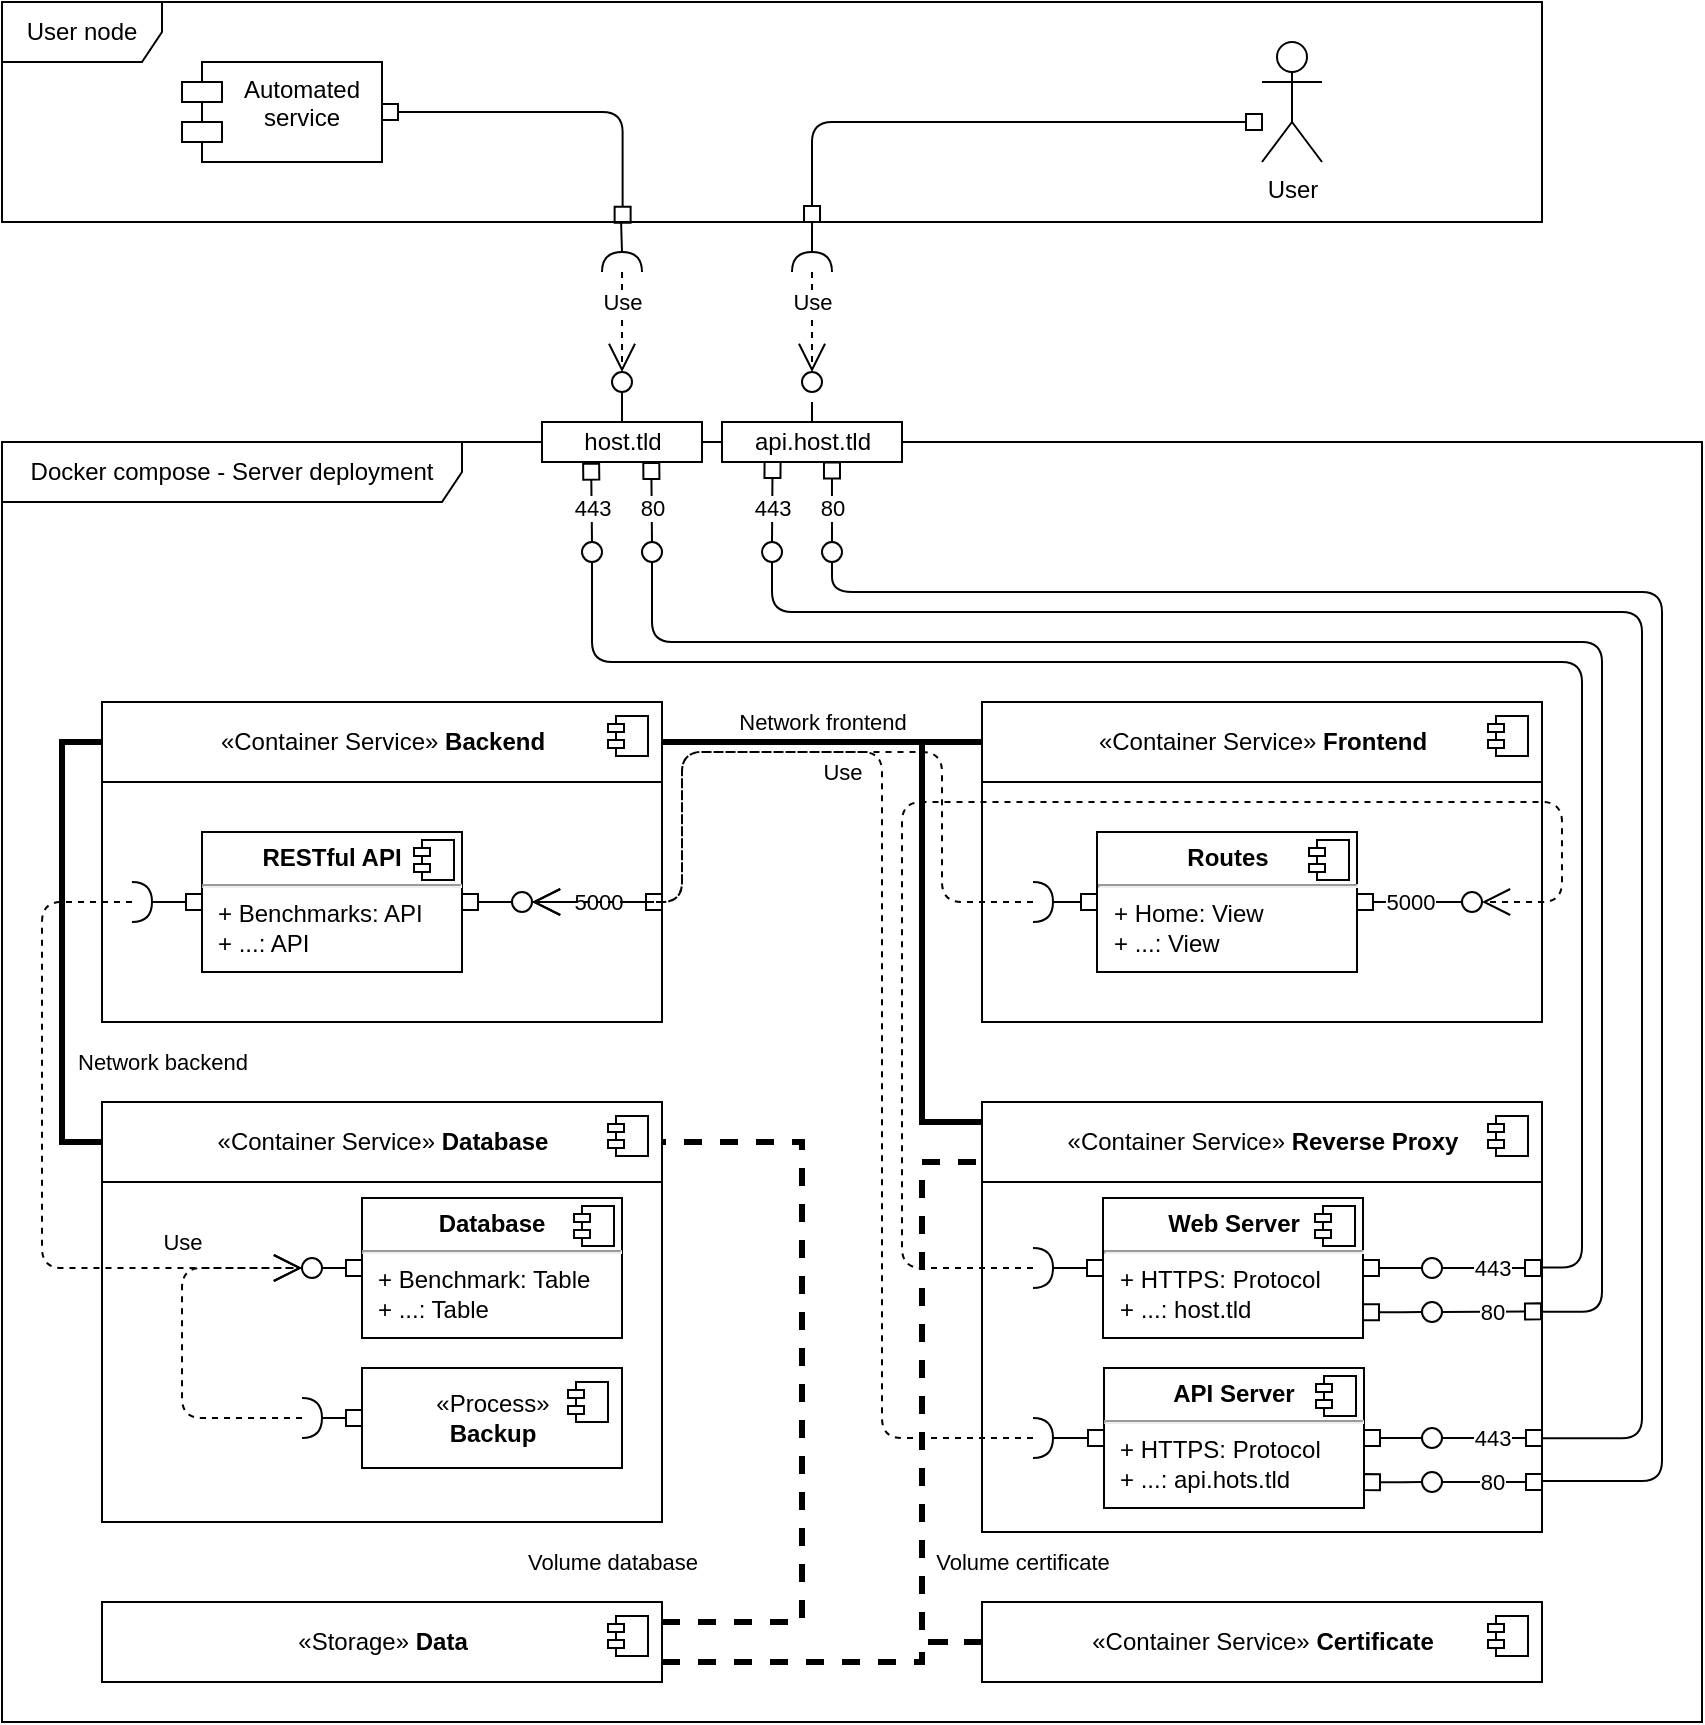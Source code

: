 <mxfile>
    <diagram id="h3xLkAqzNFig_keMwtpp" name="Page-1">
        <mxGraphModel dx="1420" dy="1293" grid="1" gridSize="10" guides="1" tooltips="1" connect="1" arrows="1" fold="1" page="1" pageScale="1" pageWidth="850" pageHeight="1100" math="0" shadow="0">
            <root>
                <mxCell id="Uhjl_tTcvrPX5doU-7aw-0"/>
                <mxCell id="Uhjl_tTcvrPX5doU-7aw-1" parent="Uhjl_tTcvrPX5doU-7aw-0"/>
                <mxCell id="cgHieyDRWAgkGrHZ09FN-108" value="Docker compose - Server deployment" style="shape=umlFrame;whiteSpace=wrap;html=1;pointerEvents=0;fillColor=none;gradientColor=none;width=230;height=30;" parent="Uhjl_tTcvrPX5doU-7aw-1" vertex="1">
                    <mxGeometry y="220" width="850" height="640" as="geometry"/>
                </mxCell>
                <mxCell id="Sxah1bu2ukm-b7G7eMJ2-1" value="User node" style="shape=umlFrame;whiteSpace=wrap;html=1;pointerEvents=0;fillColor=none;gradientColor=none;width=80;height=30;" parent="Uhjl_tTcvrPX5doU-7aw-1" vertex="1">
                    <mxGeometry width="770" height="110" as="geometry"/>
                </mxCell>
                <mxCell id="cgHieyDRWAgkGrHZ09FN-1" value="«Container Service»&lt;b&gt; Backend&lt;/b&gt;" style="html=1;dropTarget=0;" parent="Uhjl_tTcvrPX5doU-7aw-1" vertex="1">
                    <mxGeometry x="50" y="350" width="280" height="40" as="geometry"/>
                </mxCell>
                <mxCell id="cgHieyDRWAgkGrHZ09FN-2" value="" style="shape=module;jettyWidth=8;jettyHeight=4;" parent="cgHieyDRWAgkGrHZ09FN-1" vertex="1">
                    <mxGeometry x="1" width="20" height="20" relative="1" as="geometry">
                        <mxPoint x="-27" y="7" as="offset"/>
                    </mxGeometry>
                </mxCell>
                <mxCell id="cgHieyDRWAgkGrHZ09FN-3" value="" style="rounded=0;whiteSpace=wrap;html=1;" parent="Uhjl_tTcvrPX5doU-7aw-1" vertex="1">
                    <mxGeometry x="50" y="390" width="280" height="120" as="geometry"/>
                </mxCell>
                <mxCell id="cgHieyDRWAgkGrHZ09FN-4" value="«Container Service» &lt;b&gt;Frontend&lt;/b&gt;" style="html=1;dropTarget=0;" parent="Uhjl_tTcvrPX5doU-7aw-1" vertex="1">
                    <mxGeometry x="490" y="350" width="280" height="40" as="geometry"/>
                </mxCell>
                <mxCell id="cgHieyDRWAgkGrHZ09FN-5" value="" style="shape=module;jettyWidth=8;jettyHeight=4;" parent="cgHieyDRWAgkGrHZ09FN-4" vertex="1">
                    <mxGeometry x="1" width="20" height="20" relative="1" as="geometry">
                        <mxPoint x="-27" y="7" as="offset"/>
                    </mxGeometry>
                </mxCell>
                <mxCell id="cgHieyDRWAgkGrHZ09FN-6" value="«Container Service»&lt;b&gt; Reverse Proxy&lt;/b&gt;" style="html=1;dropTarget=0;" parent="Uhjl_tTcvrPX5doU-7aw-1" vertex="1">
                    <mxGeometry x="490" y="550" width="280" height="40" as="geometry"/>
                </mxCell>
                <mxCell id="cgHieyDRWAgkGrHZ09FN-7" value="" style="shape=module;jettyWidth=8;jettyHeight=4;" parent="cgHieyDRWAgkGrHZ09FN-6" vertex="1">
                    <mxGeometry x="1" width="20" height="20" relative="1" as="geometry">
                        <mxPoint x="-27" y="7" as="offset"/>
                    </mxGeometry>
                </mxCell>
                <mxCell id="cgHieyDRWAgkGrHZ09FN-10" value="«Container Service»&lt;b&gt; Database&lt;/b&gt;" style="html=1;dropTarget=0;" parent="Uhjl_tTcvrPX5doU-7aw-1" vertex="1">
                    <mxGeometry x="50" y="550" width="280" height="40" as="geometry"/>
                </mxCell>
                <mxCell id="cgHieyDRWAgkGrHZ09FN-11" value="" style="shape=module;jettyWidth=8;jettyHeight=4;" parent="cgHieyDRWAgkGrHZ09FN-10" vertex="1">
                    <mxGeometry x="1" width="20" height="20" relative="1" as="geometry">
                        <mxPoint x="-27" y="7" as="offset"/>
                    </mxGeometry>
                </mxCell>
                <mxCell id="cgHieyDRWAgkGrHZ09FN-12" value="«Container Service»&lt;b&gt; Certificate&lt;/b&gt;" style="html=1;dropTarget=0;" parent="Uhjl_tTcvrPX5doU-7aw-1" vertex="1">
                    <mxGeometry x="490" y="800" width="280" height="40" as="geometry"/>
                </mxCell>
                <mxCell id="cgHieyDRWAgkGrHZ09FN-13" value="" style="shape=module;jettyWidth=8;jettyHeight=4;" parent="cgHieyDRWAgkGrHZ09FN-12" vertex="1">
                    <mxGeometry x="1" width="20" height="20" relative="1" as="geometry">
                        <mxPoint x="-27" y="7" as="offset"/>
                    </mxGeometry>
                </mxCell>
                <mxCell id="cgHieyDRWAgkGrHZ09FN-18" value="&lt;p style=&quot;margin: 0px ; margin-top: 6px ; text-align: center&quot;&gt;&lt;b&gt;RESTful API&lt;br&gt;&lt;/b&gt;&lt;/p&gt;&lt;hr&gt;&lt;p style=&quot;margin: 0px ; margin-left: 8px&quot;&gt;+ Benchmarks: API&lt;br&gt;+ ...: API&lt;br&gt;&lt;/p&gt;" style="align=left;overflow=fill;html=1;dropTarget=0;" parent="Uhjl_tTcvrPX5doU-7aw-1" vertex="1">
                    <mxGeometry x="100" y="415" width="130" height="70" as="geometry"/>
                </mxCell>
                <mxCell id="cgHieyDRWAgkGrHZ09FN-19" value="" style="shape=component;jettyWidth=8;jettyHeight=4;" parent="cgHieyDRWAgkGrHZ09FN-18" vertex="1">
                    <mxGeometry x="1" width="20" height="20" relative="1" as="geometry">
                        <mxPoint x="-24" y="4" as="offset"/>
                    </mxGeometry>
                </mxCell>
                <mxCell id="cgHieyDRWAgkGrHZ09FN-20" value="" style="endArrow=none;html=1;exitX=1;exitY=0.5;exitDx=0;exitDy=0;startArrow=box;startFill=0;entryX=0;entryY=0.5;entryDx=0;entryDy=0;" parent="Uhjl_tTcvrPX5doU-7aw-1" source="cgHieyDRWAgkGrHZ09FN-18" target="5" edge="1">
                    <mxGeometry width="50" height="50" relative="1" as="geometry">
                        <mxPoint x="15" y="625" as="sourcePoint"/>
                        <mxPoint x="250" y="450" as="targetPoint"/>
                    </mxGeometry>
                </mxCell>
                <mxCell id="cgHieyDRWAgkGrHZ09FN-24" value="" style="rounded=0;whiteSpace=wrap;html=1;" parent="Uhjl_tTcvrPX5doU-7aw-1" vertex="1">
                    <mxGeometry x="50" y="590" width="280" height="170" as="geometry"/>
                </mxCell>
                <mxCell id="cgHieyDRWAgkGrHZ09FN-30" value="«Process»&lt;br&gt;&lt;div&gt;&lt;b&gt;Backup&lt;/b&gt;&lt;/div&gt;" style="html=1;dropTarget=0;" parent="Uhjl_tTcvrPX5doU-7aw-1" vertex="1">
                    <mxGeometry x="180" y="683" width="130" height="50" as="geometry"/>
                </mxCell>
                <mxCell id="cgHieyDRWAgkGrHZ09FN-31" value="" style="shape=module;jettyWidth=8;jettyHeight=4;" parent="cgHieyDRWAgkGrHZ09FN-30" vertex="1">
                    <mxGeometry x="1" width="20" height="20" relative="1" as="geometry">
                        <mxPoint x="-27" y="7" as="offset"/>
                    </mxGeometry>
                </mxCell>
                <mxCell id="cgHieyDRWAgkGrHZ09FN-37" value="&lt;p style=&quot;margin: 0px ; margin-top: 6px ; text-align: center&quot;&gt;&lt;b&gt;Database&lt;br&gt;&lt;/b&gt;&lt;/p&gt;&lt;hr&gt;&lt;p style=&quot;margin: 0px ; margin-left: 8px&quot;&gt;+ Benchmark: Table&lt;br&gt;+ ...: Table&lt;br&gt;&lt;/p&gt;" style="align=left;overflow=fill;html=1;dropTarget=0;" parent="Uhjl_tTcvrPX5doU-7aw-1" vertex="1">
                    <mxGeometry x="180" y="598" width="130" height="70" as="geometry"/>
                </mxCell>
                <mxCell id="cgHieyDRWAgkGrHZ09FN-38" value="" style="shape=component;jettyWidth=8;jettyHeight=4;" parent="cgHieyDRWAgkGrHZ09FN-37" vertex="1">
                    <mxGeometry x="1" width="20" height="20" relative="1" as="geometry">
                        <mxPoint x="-24" y="4" as="offset"/>
                    </mxGeometry>
                </mxCell>
                <mxCell id="cgHieyDRWAgkGrHZ09FN-49" style="edgeStyle=elbowEdgeStyle;rounded=0;orthogonalLoop=1;jettySize=auto;elbow=vertical;html=1;entryX=0;entryY=0.5;entryDx=0;entryDy=0;startArrow=none;startFill=0;endArrow=box;endFill=0;exitX=1;exitY=0.5;exitDx=0;exitDy=0;" parent="Uhjl_tTcvrPX5doU-7aw-1" source="8" target="cgHieyDRWAgkGrHZ09FN-37" edge="1">
                    <mxGeometry relative="1" as="geometry">
                        <mxPoint x="170" y="633" as="sourcePoint"/>
                    </mxGeometry>
                </mxCell>
                <mxCell id="cgHieyDRWAgkGrHZ09FN-46" value="Use" style="endArrow=open;endSize=12;dashed=1;html=1;rounded=1;edgeStyle=orthogonalEdgeStyle;exitX=0;exitY=0.5;exitDx=0;exitDy=0;exitPerimeter=0;entryX=0;entryY=0.5;entryDx=0;entryDy=0;" parent="Uhjl_tTcvrPX5doU-7aw-1" source="9" target="8" edge="1">
                    <mxGeometry x="0.385" y="13" width="160" relative="1" as="geometry">
                        <mxPoint x="150" y="708" as="sourcePoint"/>
                        <mxPoint x="140" y="633" as="targetPoint"/>
                        <Array as="points">
                            <mxPoint x="90" y="708"/>
                            <mxPoint x="90" y="633"/>
                        </Array>
                        <mxPoint as="offset"/>
                    </mxGeometry>
                </mxCell>
                <mxCell id="cgHieyDRWAgkGrHZ09FN-59" value="" style="rounded=0;whiteSpace=wrap;html=1;" parent="Uhjl_tTcvrPX5doU-7aw-1" vertex="1">
                    <mxGeometry x="490" y="390" width="280" height="120" as="geometry"/>
                </mxCell>
                <mxCell id="cgHieyDRWAgkGrHZ09FN-61" value="Network backend" style="endArrow=none;html=1;entryX=0;entryY=0.5;entryDx=0;entryDy=0;exitX=0;exitY=0.5;exitDx=0;exitDy=0;edgeStyle=orthogonalEdgeStyle;rounded=0;strokeWidth=3;" parent="Uhjl_tTcvrPX5doU-7aw-1" source="cgHieyDRWAgkGrHZ09FN-10" target="cgHieyDRWAgkGrHZ09FN-1" edge="1">
                    <mxGeometry x="-0.5" y="-50" width="50" height="50" relative="1" as="geometry">
                        <mxPoint x="430" y="670" as="sourcePoint"/>
                        <mxPoint x="480" y="620" as="targetPoint"/>
                        <Array as="points">
                            <mxPoint x="30" y="570"/>
                            <mxPoint x="30" y="370"/>
                        </Array>
                        <mxPoint as="offset"/>
                    </mxGeometry>
                </mxCell>
                <mxCell id="cgHieyDRWAgkGrHZ09FN-62" value="Use" style="endArrow=open;endSize=12;dashed=1;html=1;rounded=1;edgeStyle=orthogonalEdgeStyle;exitX=0;exitY=0.5;exitDx=0;exitDy=0;exitPerimeter=0;entryX=0;entryY=0.5;entryDx=0;entryDy=0;" parent="Uhjl_tTcvrPX5doU-7aw-1" source="6" target="8" edge="1">
                    <mxGeometry x="0.665" y="13" width="160" relative="1" as="geometry">
                        <mxPoint x="65" y="450" as="sourcePoint"/>
                        <mxPoint x="130" y="633" as="targetPoint"/>
                        <Array as="points">
                            <mxPoint x="20" y="450"/>
                            <mxPoint x="20" y="633"/>
                        </Array>
                        <mxPoint as="offset"/>
                    </mxGeometry>
                </mxCell>
                <mxCell id="cgHieyDRWAgkGrHZ09FN-63" value="&lt;p style=&quot;margin: 0px ; margin-top: 6px ; text-align: center&quot;&gt;&lt;b&gt;Routes&lt;br&gt;&lt;/b&gt;&lt;/p&gt;&lt;hr&gt;&lt;p style=&quot;margin: 0px ; margin-left: 8px&quot;&gt;+ Home: View&lt;br&gt;+ ...: View&lt;br&gt;&lt;/p&gt;" style="align=left;overflow=fill;html=1;dropTarget=0;" parent="Uhjl_tTcvrPX5doU-7aw-1" vertex="1">
                    <mxGeometry x="547.5" y="415" width="130" height="70" as="geometry"/>
                </mxCell>
                <mxCell id="cgHieyDRWAgkGrHZ09FN-64" value="" style="shape=component;jettyWidth=8;jettyHeight=4;" parent="cgHieyDRWAgkGrHZ09FN-63" vertex="1">
                    <mxGeometry x="1" width="20" height="20" relative="1" as="geometry">
                        <mxPoint x="-24" y="4" as="offset"/>
                    </mxGeometry>
                </mxCell>
                <mxCell id="cgHieyDRWAgkGrHZ09FN-65" value="" style="rounded=0;whiteSpace=wrap;html=1;" parent="Uhjl_tTcvrPX5doU-7aw-1" vertex="1">
                    <mxGeometry x="490" y="590" width="280" height="175" as="geometry"/>
                </mxCell>
                <mxCell id="cgHieyDRWAgkGrHZ09FN-66" value="&lt;p style=&quot;margin: 0px ; margin-top: 6px ; text-align: center&quot;&gt;&lt;b&gt;Web Server&lt;br&gt;&lt;/b&gt;&lt;/p&gt;&lt;hr&gt;&lt;p style=&quot;margin: 0px ; margin-left: 8px&quot;&gt;+ HTTPS: Protocol&lt;br&gt;+ ...:&lt;span&gt;&amp;nbsp;host.tld&lt;/span&gt;&lt;/p&gt;" style="align=left;overflow=fill;html=1;dropTarget=0;" parent="Uhjl_tTcvrPX5doU-7aw-1" vertex="1">
                    <mxGeometry x="550.5" y="598" width="130" height="70" as="geometry"/>
                </mxCell>
                <mxCell id="cgHieyDRWAgkGrHZ09FN-67" value="" style="shape=component;jettyWidth=8;jettyHeight=4;" parent="cgHieyDRWAgkGrHZ09FN-66" vertex="1">
                    <mxGeometry x="1" width="20" height="20" relative="1" as="geometry">
                        <mxPoint x="-24" y="4" as="offset"/>
                    </mxGeometry>
                </mxCell>
                <mxCell id="cgHieyDRWAgkGrHZ09FN-68" value="" style="endArrow=none;html=1;exitX=1;exitY=0.5;exitDx=0;exitDy=0;entryX=0;entryY=0.5;entryDx=0;entryDy=0;startArrow=box;startFill=0;edgeStyle=orthogonalEdgeStyle;rounded=0;" parent="Uhjl_tTcvrPX5doU-7aw-1" source="cgHieyDRWAgkGrHZ09FN-66" target="52" edge="1">
                    <mxGeometry width="50" height="50" relative="1" as="geometry">
                        <mxPoint x="659.5" y="639" as="sourcePoint"/>
                        <mxPoint x="709.5" y="633" as="targetPoint"/>
                    </mxGeometry>
                </mxCell>
                <mxCell id="cgHieyDRWAgkGrHZ09FN-70" value="443" style="endArrow=box;html=1;exitX=1;exitY=0.5;exitDx=0;exitDy=0;endFill=0;" parent="Uhjl_tTcvrPX5doU-7aw-1" source="52" edge="1">
                    <mxGeometry width="50" height="50" relative="1" as="geometry">
                        <mxPoint x="719.5" y="633" as="sourcePoint"/>
                        <mxPoint x="769.5" y="633" as="targetPoint"/>
                    </mxGeometry>
                </mxCell>
                <mxCell id="cgHieyDRWAgkGrHZ09FN-81" value="" style="endArrow=none;html=1;entryX=0;entryY=0.5;entryDx=0;entryDy=0;startArrow=box;startFill=0;edgeStyle=orthogonalEdgeStyle;rounded=0;exitX=1;exitY=0.816;exitDx=0;exitDy=0;exitPerimeter=0;" parent="Uhjl_tTcvrPX5doU-7aw-1" edge="1" target="53" source="cgHieyDRWAgkGrHZ09FN-66">
                    <mxGeometry width="50" height="50" relative="1" as="geometry">
                        <mxPoint x="679.5" y="655.12" as="sourcePoint"/>
                        <mxPoint x="709.5" y="655" as="targetPoint"/>
                        <Array as="points">
                            <mxPoint x="700" y="655"/>
                        </Array>
                    </mxGeometry>
                </mxCell>
                <mxCell id="cgHieyDRWAgkGrHZ09FN-83" value="80" style="endArrow=box;html=1;exitX=1;exitY=0.5;exitDx=0;exitDy=0;endFill=0;entryX=1;entryY=0.539;entryDx=0;entryDy=0;entryPerimeter=0;" parent="Uhjl_tTcvrPX5doU-7aw-1" source="53" edge="1">
                    <mxGeometry width="50" height="50" relative="1" as="geometry">
                        <mxPoint x="719.5" y="655" as="sourcePoint"/>
                        <mxPoint x="769.5" y="654.68" as="targetPoint"/>
                    </mxGeometry>
                </mxCell>
                <mxCell id="cgHieyDRWAgkGrHZ09FN-86" value="Network frontend" style="endArrow=none;html=1;entryX=0;entryY=0.5;entryDx=0;entryDy=0;exitX=0;exitY=0.25;exitDx=0;exitDy=0;edgeStyle=orthogonalEdgeStyle;rounded=0;strokeWidth=3;" parent="Uhjl_tTcvrPX5doU-7aw-1" source="cgHieyDRWAgkGrHZ09FN-6" target="cgHieyDRWAgkGrHZ09FN-4" edge="1">
                    <mxGeometry x="0.76" y="51" width="50" height="50" relative="1" as="geometry">
                        <mxPoint x="480" y="580" as="sourcePoint"/>
                        <mxPoint x="480" y="380" as="targetPoint"/>
                        <Array as="points">
                            <mxPoint x="460" y="560"/>
                            <mxPoint x="460" y="370"/>
                        </Array>
                        <mxPoint x="-50" y="41" as="offset"/>
                    </mxGeometry>
                </mxCell>
                <mxCell id="cgHieyDRWAgkGrHZ09FN-87" value="Network frontend" style="endArrow=none;html=1;exitX=1;exitY=0.5;exitDx=0;exitDy=0;edgeStyle=orthogonalEdgeStyle;rounded=0;strokeWidth=3;" parent="Uhjl_tTcvrPX5doU-7aw-1" source="cgHieyDRWAgkGrHZ09FN-1" edge="1">
                    <mxGeometry y="10" width="50" height="50" relative="1" as="geometry">
                        <mxPoint x="500" y="570" as="sourcePoint"/>
                        <mxPoint x="490" y="370" as="targetPoint"/>
                        <Array as="points">
                            <mxPoint x="480" y="370"/>
                            <mxPoint x="480" y="370"/>
                        </Array>
                        <mxPoint as="offset"/>
                    </mxGeometry>
                </mxCell>
                <mxCell id="cgHieyDRWAgkGrHZ09FN-88" value="Volume certificate" style="endArrow=none;html=1;entryX=0;entryY=0.75;entryDx=0;entryDy=0;exitX=0;exitY=0.5;exitDx=0;exitDy=0;edgeStyle=orthogonalEdgeStyle;rounded=0;strokeWidth=3;dashed=1;" parent="Uhjl_tTcvrPX5doU-7aw-1" source="cgHieyDRWAgkGrHZ09FN-12" target="cgHieyDRWAgkGrHZ09FN-6" edge="1">
                    <mxGeometry x="-1" y="-45" width="50" height="50" relative="1" as="geometry">
                        <mxPoint x="480" y="774.98" as="sourcePoint"/>
                        <mxPoint x="480" y="574.98" as="targetPoint"/>
                        <Array as="points">
                            <mxPoint x="460" y="820"/>
                            <mxPoint x="460" y="580"/>
                        </Array>
                        <mxPoint x="20" y="5" as="offset"/>
                    </mxGeometry>
                </mxCell>
                <mxCell id="cgHieyDRWAgkGrHZ09FN-101" value="" style="endArrow=box;html=1;targetPerimeterSpacing=0;strokeWidth=1;exitX=1;exitY=0.5;exitDx=0;exitDy=0;entryX=0;entryY=0.5;entryDx=0;entryDy=0;endFill=0;exitPerimeter=0;" parent="Uhjl_tTcvrPX5doU-7aw-1" source="9" target="cgHieyDRWAgkGrHZ09FN-30" edge="1">
                    <mxGeometry width="50" height="50" relative="1" as="geometry">
                        <mxPoint x="160" y="708" as="sourcePoint"/>
                        <mxPoint x="330" y="740" as="targetPoint"/>
                    </mxGeometry>
                </mxCell>
                <mxCell id="cgHieyDRWAgkGrHZ09FN-102" value="" style="endArrow=box;html=1;targetPerimeterSpacing=0;strokeWidth=1;entryX=0;entryY=0.5;entryDx=0;entryDy=0;endFill=0;exitX=1;exitY=0.5;exitDx=0;exitDy=0;exitPerimeter=0;" parent="Uhjl_tTcvrPX5doU-7aw-1" source="6" target="cgHieyDRWAgkGrHZ09FN-18" edge="1">
                    <mxGeometry width="50" height="50" relative="1" as="geometry">
                        <mxPoint x="80" y="450" as="sourcePoint"/>
                        <mxPoint x="190" y="718" as="targetPoint"/>
                    </mxGeometry>
                </mxCell>
                <mxCell id="cgHieyDRWAgkGrHZ09FN-104" value="«Storage»&lt;b&gt; Data&lt;/b&gt;" style="html=1;dropTarget=0;" parent="Uhjl_tTcvrPX5doU-7aw-1" vertex="1">
                    <mxGeometry x="50" y="800" width="280" height="40" as="geometry"/>
                </mxCell>
                <mxCell id="cgHieyDRWAgkGrHZ09FN-105" value="" style="shape=module;jettyWidth=8;jettyHeight=4;" parent="cgHieyDRWAgkGrHZ09FN-104" vertex="1">
                    <mxGeometry x="1" width="20" height="20" relative="1" as="geometry">
                        <mxPoint x="-27" y="7" as="offset"/>
                    </mxGeometry>
                </mxCell>
                <mxCell id="cgHieyDRWAgkGrHZ09FN-106" value="Volume certificate" style="endArrow=none;html=1;edgeStyle=orthogonalEdgeStyle;rounded=0;strokeWidth=3;dashed=1;exitX=1;exitY=0.75;exitDx=0;exitDy=0;entryX=0;entryY=0.5;entryDx=0;entryDy=0;" parent="Uhjl_tTcvrPX5doU-7aw-1" source="cgHieyDRWAgkGrHZ09FN-104" edge="1" target="cgHieyDRWAgkGrHZ09FN-12">
                    <mxGeometry x="1" y="45" width="50" height="50" relative="1" as="geometry">
                        <mxPoint x="460" y="830" as="sourcePoint"/>
                        <mxPoint x="490" y="770" as="targetPoint"/>
                        <Array as="points">
                            <mxPoint x="460" y="830"/>
                            <mxPoint x="460" y="820"/>
                        </Array>
                        <mxPoint x="20" y="5" as="offset"/>
                    </mxGeometry>
                </mxCell>
                <mxCell id="cgHieyDRWAgkGrHZ09FN-107" value="Volume database" style="endArrow=none;html=1;entryX=1;entryY=0.5;entryDx=0;entryDy=0;exitX=1;exitY=0.25;exitDx=0;exitDy=0;edgeStyle=orthogonalEdgeStyle;rounded=0;strokeWidth=3;dashed=1;" parent="Uhjl_tTcvrPX5doU-7aw-1" source="cgHieyDRWAgkGrHZ09FN-104" target="cgHieyDRWAgkGrHZ09FN-10" edge="1">
                    <mxGeometry x="-1" y="39" width="50" height="50" relative="1" as="geometry">
                        <mxPoint x="500" y="780" as="sourcePoint"/>
                        <mxPoint x="500" y="590" as="targetPoint"/>
                        <Array as="points">
                            <mxPoint x="400" y="810"/>
                            <mxPoint x="400" y="570"/>
                        </Array>
                        <mxPoint x="-25" y="9" as="offset"/>
                    </mxGeometry>
                </mxCell>
                <mxCell id="cgHieyDRWAgkGrHZ09FN-109" value="" style="endArrow=box;html=1;targetPerimeterSpacing=0;strokeWidth=1;entryX=0;entryY=0.5;entryDx=0;entryDy=0;endFill=0;exitX=1;exitY=0.5;exitDx=0;exitDy=0;exitPerimeter=0;" parent="Uhjl_tTcvrPX5doU-7aw-1" source="56" target="cgHieyDRWAgkGrHZ09FN-63" edge="1">
                    <mxGeometry width="50" height="50" relative="1" as="geometry">
                        <mxPoint x="525.5" y="450" as="sourcePoint"/>
                        <mxPoint x="547.5" y="455" as="targetPoint"/>
                    </mxGeometry>
                </mxCell>
                <mxCell id="cgHieyDRWAgkGrHZ09FN-111" value="&lt;div&gt;5000&lt;/div&gt;" style="endArrow=none;html=1;exitX=1;exitY=0.5;exitDx=0;exitDy=0;entryX=0;entryY=0.5;entryDx=0;entryDy=0;startArrow=box;startFill=0;" parent="Uhjl_tTcvrPX5doU-7aw-1" source="cgHieyDRWAgkGrHZ09FN-63" target="57" edge="1">
                    <mxGeometry width="50" height="50" relative="1" as="geometry">
                        <mxPoint x="677.5" y="455" as="sourcePoint"/>
                        <mxPoint x="737.5" y="450" as="targetPoint"/>
                    </mxGeometry>
                </mxCell>
                <mxCell id="cgHieyDRWAgkGrHZ09FN-114" value="Use" style="endArrow=open;endSize=12;dashed=1;html=1;rounded=1;edgeStyle=orthogonalEdgeStyle;entryX=0;entryY=0.5;entryDx=0;entryDy=0;entryPerimeter=0;startArrow=none;startFill=0;endFill=0;exitX=0;exitY=0.5;exitDx=0;exitDy=0;exitPerimeter=0;" parent="Uhjl_tTcvrPX5doU-7aw-1" source="56" edge="1">
                    <mxGeometry x="-0.149" y="10" width="160" relative="1" as="geometry">
                        <mxPoint x="515" y="450" as="sourcePoint"/>
                        <mxPoint x="265" y="450" as="targetPoint"/>
                        <Array as="points">
                            <mxPoint x="470" y="450"/>
                            <mxPoint x="470" y="375"/>
                            <mxPoint x="340" y="375"/>
                            <mxPoint x="340" y="450"/>
                        </Array>
                        <mxPoint as="offset"/>
                    </mxGeometry>
                </mxCell>
                <mxCell id="cgHieyDRWAgkGrHZ09FN-115" value="" style="endArrow=box;html=1;targetPerimeterSpacing=0;strokeWidth=1;entryX=0;entryY=0.5;entryDx=0;entryDy=0;endFill=0;exitX=1;exitY=0.5;exitDx=0;exitDy=0;exitPerimeter=0;" parent="Uhjl_tTcvrPX5doU-7aw-1" source="50" target="cgHieyDRWAgkGrHZ09FN-66" edge="1">
                    <mxGeometry width="50" height="50" relative="1" as="geometry">
                        <mxPoint x="525.5" y="633" as="sourcePoint"/>
                        <mxPoint x="544.5" y="631" as="targetPoint"/>
                        <Array as="points">
                            <mxPoint x="531" y="633"/>
                        </Array>
                    </mxGeometry>
                </mxCell>
                <mxCell id="cgHieyDRWAgkGrHZ09FN-119" value="Use" style="endArrow=open;endSize=12;dashed=1;html=1;rounded=1;edgeStyle=orthogonalEdgeStyle;exitX=0;exitY=0.5;exitDx=0;exitDy=0;entryX=1;entryY=0.5;entryDx=0;entryDy=0;exitPerimeter=0;" parent="Uhjl_tTcvrPX5doU-7aw-1" source="50" target="57" edge="1">
                    <mxGeometry x="-0.169" y="34" width="160" relative="1" as="geometry">
                        <mxPoint x="515.5" y="633" as="sourcePoint"/>
                        <mxPoint x="747.5" y="450" as="targetPoint"/>
                        <Array as="points">
                            <mxPoint x="450" y="633"/>
                            <mxPoint x="450" y="400"/>
                            <mxPoint x="780" y="400"/>
                            <mxPoint x="780" y="450"/>
                        </Array>
                        <mxPoint x="-30" y="19" as="offset"/>
                    </mxGeometry>
                </mxCell>
                <mxCell id="cgHieyDRWAgkGrHZ09FN-23" value="&lt;div&gt;5000&lt;/div&gt;" style="endArrow=box;html=1;entryX=1;entryY=0.5;entryDx=0;entryDy=0;endFill=0;exitX=1;exitY=0.5;exitDx=0;exitDy=0;" parent="Uhjl_tTcvrPX5doU-7aw-1" source="5" target="cgHieyDRWAgkGrHZ09FN-3" edge="1">
                    <mxGeometry width="50" height="50" relative="1" as="geometry">
                        <mxPoint x="270" y="450" as="sourcePoint"/>
                        <mxPoint x="390" y="405" as="targetPoint"/>
                    </mxGeometry>
                </mxCell>
                <mxCell id="Sxah1bu2ukm-b7G7eMJ2-8" value="" style="endArrow=none;html=1;sourcePerimeterSpacing=6;targetPerimeterSpacing=12;strokeWidth=1;entryX=0.5;entryY=1;entryDx=0;entryDy=0;edgeStyle=orthogonalEdgeStyle;exitX=1;exitY=0.244;exitDx=0;exitDy=0;exitPerimeter=0;" parent="Uhjl_tTcvrPX5doU-7aw-1" source="cgHieyDRWAgkGrHZ09FN-65" target="21" edge="1">
                    <mxGeometry width="50" height="50" relative="1" as="geometry">
                        <mxPoint x="780" y="637" as="sourcePoint"/>
                        <mxPoint x="650" y="490" as="targetPoint"/>
                        <Array as="points">
                            <mxPoint x="790" y="633"/>
                            <mxPoint x="790" y="330"/>
                            <mxPoint x="295" y="330"/>
                        </Array>
                    </mxGeometry>
                </mxCell>
                <mxCell id="Sxah1bu2ukm-b7G7eMJ2-9" value="" style="endArrow=none;html=1;sourcePerimeterSpacing=6;targetPerimeterSpacing=12;strokeWidth=1;entryX=0.5;entryY=1;entryDx=0;entryDy=0;edgeStyle=orthogonalEdgeStyle;exitX=1;exitY=0.371;exitDx=0;exitDy=0;exitPerimeter=0;" parent="Uhjl_tTcvrPX5doU-7aw-1" source="cgHieyDRWAgkGrHZ09FN-65" target="22" edge="1">
                    <mxGeometry width="50" height="50" relative="1" as="geometry">
                        <mxPoint x="780" y="655" as="sourcePoint"/>
                        <mxPoint x="445" y="305" as="targetPoint"/>
                        <Array as="points">
                            <mxPoint x="800" y="655"/>
                            <mxPoint x="800" y="320"/>
                            <mxPoint x="325" y="320"/>
                        </Array>
                    </mxGeometry>
                </mxCell>
                <mxCell id="Sxah1bu2ukm-b7G7eMJ2-11" value="80" style="endArrow=box;html=1;sourcePerimeterSpacing=6;targetPerimeterSpacing=12;strokeWidth=1;exitX=0.5;exitY=0;exitDx=0;exitDy=0;endFill=0;entryX=0.683;entryY=1.025;entryDx=0;entryDy=0;entryPerimeter=0;" parent="Uhjl_tTcvrPX5doU-7aw-1" source="22" target="18" edge="1">
                    <mxGeometry x="-0.13" width="50" height="50" relative="1" as="geometry">
                        <mxPoint x="405" y="295" as="sourcePoint"/>
                        <mxPoint x="406" y="220" as="targetPoint"/>
                        <mxPoint as="offset"/>
                    </mxGeometry>
                </mxCell>
                <mxCell id="Sxah1bu2ukm-b7G7eMJ2-12" value="443" style="endArrow=box;html=1;sourcePerimeterSpacing=6;targetPerimeterSpacing=12;strokeWidth=1;exitX=0.5;exitY=0;exitDx=0;exitDy=0;endFill=0;entryX=0.307;entryY=1.04;entryDx=0;entryDy=0;entryPerimeter=0;" parent="Uhjl_tTcvrPX5doU-7aw-1" source="21" target="18" edge="1">
                    <mxGeometry x="-0.123" width="50" height="50" relative="1" as="geometry">
                        <mxPoint x="870" y="570" as="sourcePoint"/>
                        <mxPoint x="364" y="265" as="targetPoint"/>
                        <mxPoint as="offset"/>
                    </mxGeometry>
                </mxCell>
                <mxCell id="Sxah1bu2ukm-b7G7eMJ2-13" value="&lt;div&gt;User&lt;/div&gt;" style="shape=umlActor;verticalLabelPosition=bottom;verticalAlign=top;html=1;pointerEvents=0;fillColor=none;gradientColor=none;" parent="Uhjl_tTcvrPX5doU-7aw-1" vertex="1">
                    <mxGeometry x="630" y="20" width="30" height="60" as="geometry"/>
                </mxCell>
                <mxCell id="Sxah1bu2ukm-b7G7eMJ2-14" value="Automated&#10;service&#10;" style="shape=module;align=left;spacingLeft=20;align=center;verticalAlign=top;pointerEvents=0;fillColor=none;gradientColor=none;" parent="Uhjl_tTcvrPX5doU-7aw-1" vertex="1">
                    <mxGeometry x="90" y="30" width="100" height="50" as="geometry"/>
                </mxCell>
                <mxCell id="Sxah1bu2ukm-b7G7eMJ2-17" value="" style="endArrow=none;html=1;targetPerimeterSpacing=0;strokeWidth=1;entryX=0.402;entryY=1.001;entryDx=0;entryDy=0;endFill=0;exitX=1;exitY=0.5;exitDx=0;exitDy=0;entryPerimeter=0;exitPerimeter=0;" parent="Uhjl_tTcvrPX5doU-7aw-1" source="23" target="Sxah1bu2ukm-b7G7eMJ2-1" edge="1">
                    <mxGeometry width="50" height="50" relative="1" as="geometry">
                        <mxPoint x="315" y="130" as="sourcePoint"/>
                        <mxPoint x="392" y="155" as="targetPoint"/>
                    </mxGeometry>
                </mxCell>
                <mxCell id="Sxah1bu2ukm-b7G7eMJ2-19" value="" style="endArrow=none;html=1;targetPerimeterSpacing=0;strokeWidth=1;entryX=0.526;entryY=1;entryDx=0;entryDy=0;endFill=0;exitX=1;exitY=0.5;exitDx=0;exitDy=0;entryPerimeter=0;exitPerimeter=0;" parent="Uhjl_tTcvrPX5doU-7aw-1" source="24" target="Sxah1bu2ukm-b7G7eMJ2-1" edge="1">
                    <mxGeometry width="50" height="50" relative="1" as="geometry">
                        <mxPoint x="405" y="130" as="sourcePoint"/>
                        <mxPoint x="432" y="165" as="targetPoint"/>
                    </mxGeometry>
                </mxCell>
                <mxCell id="2" style="edgeStyle=orthogonalEdgeStyle;rounded=0;orthogonalLoop=1;jettySize=auto;html=1;entryX=0.5;entryY=0;entryDx=0;entryDy=0;endArrow=none;endFill=0;exitX=0.5;exitY=1;exitDx=0;exitDy=0;" parent="Uhjl_tTcvrPX5doU-7aw-1" source="11" target="18" edge="1">
                    <mxGeometry relative="1" as="geometry">
                        <mxPoint x="310" y="240" as="sourcePoint"/>
                    </mxGeometry>
                </mxCell>
                <mxCell id="Sxah1bu2ukm-b7G7eMJ2-34" value="Use" style="endArrow=open;endSize=12;dashed=1;html=1;sourcePerimeterSpacing=6;targetPerimeterSpacing=12;strokeWidth=1;exitX=0;exitY=0.5;exitDx=0;exitDy=0;entryX=0.5;entryY=0;entryDx=0;entryDy=0;exitPerimeter=0;" parent="Uhjl_tTcvrPX5doU-7aw-1" source="23" target="11" edge="1">
                    <mxGeometry x="-0.4" width="160" relative="1" as="geometry">
                        <mxPoint x="315" y="140" as="sourcePoint"/>
                        <mxPoint x="365" y="200" as="targetPoint"/>
                        <mxPoint as="offset"/>
                    </mxGeometry>
                </mxCell>
                <mxCell id="Sxah1bu2ukm-b7G7eMJ2-35" value="Use" style="endArrow=open;endSize=12;dashed=1;html=1;sourcePerimeterSpacing=6;targetPerimeterSpacing=12;strokeWidth=1;exitX=0;exitY=0.5;exitDx=0;exitDy=0;entryX=0.5;entryY=0;entryDx=0;entryDy=0;exitPerimeter=0;" parent="Uhjl_tTcvrPX5doU-7aw-1" source="24" target="26" edge="1">
                    <mxGeometry x="-0.4" width="160" relative="1" as="geometry">
                        <mxPoint x="405" y="140" as="sourcePoint"/>
                        <mxPoint x="405" y="190" as="targetPoint"/>
                        <mxPoint as="offset"/>
                    </mxGeometry>
                </mxCell>
                <mxCell id="Sxah1bu2ukm-b7G7eMJ2-37" value="" style="endArrow=box;html=1;targetPerimeterSpacing=0;strokeWidth=1;endFill=0;exitX=0.403;exitY=1.003;exitDx=0;exitDy=0;startArrow=box;startFill=0;edgeStyle=orthogonalEdgeStyle;exitPerimeter=0;entryX=1;entryY=0.5;entryDx=0;entryDy=0;" parent="Uhjl_tTcvrPX5doU-7aw-1" source="Sxah1bu2ukm-b7G7eMJ2-1" target="Sxah1bu2ukm-b7G7eMJ2-14" edge="1">
                    <mxGeometry width="50" height="50" relative="1" as="geometry">
                        <mxPoint x="275" y="-40" as="sourcePoint"/>
                        <mxPoint x="305" y="-40" as="targetPoint"/>
                        <Array as="points">
                            <mxPoint x="310" y="55"/>
                        </Array>
                    </mxGeometry>
                </mxCell>
                <mxCell id="Sxah1bu2ukm-b7G7eMJ2-38" value="" style="endArrow=box;html=1;targetPerimeterSpacing=0;strokeWidth=1;endFill=0;startArrow=box;startFill=0;edgeStyle=orthogonalEdgeStyle;exitX=0.526;exitY=1;exitDx=0;exitDy=0;exitPerimeter=0;" parent="Uhjl_tTcvrPX5doU-7aw-1" source="Sxah1bu2ukm-b7G7eMJ2-1" target="Sxah1bu2ukm-b7G7eMJ2-13" edge="1">
                    <mxGeometry width="50" height="50" relative="1" as="geometry">
                        <mxPoint x="275" y="-10" as="sourcePoint"/>
                        <mxPoint x="305" y="-10" as="targetPoint"/>
                        <Array as="points">
                            <mxPoint x="405" y="60"/>
                        </Array>
                    </mxGeometry>
                </mxCell>
                <mxCell id="5" value="" style="ellipse;whiteSpace=wrap;html=1;aspect=fixed;pointerEvents=0;fillColor=none;gradientColor=none;" vertex="1" parent="Uhjl_tTcvrPX5doU-7aw-1">
                    <mxGeometry x="255" y="445" width="10" height="10" as="geometry"/>
                </mxCell>
                <mxCell id="6" value="" style="shape=requiredInterface;html=1;verticalLabelPosition=bottom;pointerEvents=0;fillColor=none;gradientColor=none;" vertex="1" parent="Uhjl_tTcvrPX5doU-7aw-1">
                    <mxGeometry x="65" y="440" width="10" height="20" as="geometry"/>
                </mxCell>
                <mxCell id="8" value="" style="ellipse;whiteSpace=wrap;html=1;aspect=fixed;pointerEvents=0;fillColor=none;gradientColor=none;" vertex="1" parent="Uhjl_tTcvrPX5doU-7aw-1">
                    <mxGeometry x="150" y="628" width="10" height="10" as="geometry"/>
                </mxCell>
                <mxCell id="9" value="" style="shape=requiredInterface;html=1;verticalLabelPosition=bottom;pointerEvents=0;fillColor=none;gradientColor=none;" vertex="1" parent="Uhjl_tTcvrPX5doU-7aw-1">
                    <mxGeometry x="150" y="698" width="10" height="20" as="geometry"/>
                </mxCell>
                <mxCell id="11" value="" style="ellipse;whiteSpace=wrap;html=1;aspect=fixed;pointerEvents=0;fillColor=none;gradientColor=none;" vertex="1" parent="Uhjl_tTcvrPX5doU-7aw-1">
                    <mxGeometry x="305" y="185" width="10" height="10" as="geometry"/>
                </mxCell>
                <mxCell id="13" value="Use" style="endArrow=open;endSize=12;dashed=1;html=1;rounded=1;edgeStyle=orthogonalEdgeStyle;exitX=0;exitY=0.5;exitDx=0;exitDy=0;entryX=1;entryY=0.5;entryDx=0;entryDy=0;exitPerimeter=0;" edge="1" parent="Uhjl_tTcvrPX5doU-7aw-1" source="51" target="5">
                    <mxGeometry x="0.312" y="10" width="160" relative="1" as="geometry">
                        <mxPoint x="521" y="718" as="sourcePoint"/>
                        <mxPoint x="757.5" y="460" as="targetPoint"/>
                        <Array as="points">
                            <mxPoint x="440" y="718"/>
                            <mxPoint x="440" y="375"/>
                            <mxPoint x="340" y="375"/>
                            <mxPoint x="340" y="450"/>
                        </Array>
                        <mxPoint as="offset"/>
                    </mxGeometry>
                </mxCell>
                <mxCell id="18" value="host.tld" style="html=1;" vertex="1" parent="Uhjl_tTcvrPX5doU-7aw-1">
                    <mxGeometry x="270" y="210" width="80" height="20" as="geometry"/>
                </mxCell>
                <mxCell id="19" value="api.host.tld" style="html=1;" vertex="1" parent="Uhjl_tTcvrPX5doU-7aw-1">
                    <mxGeometry x="360" y="210" width="90" height="20" as="geometry"/>
                </mxCell>
                <mxCell id="21" value="" style="ellipse;whiteSpace=wrap;html=1;aspect=fixed;pointerEvents=0;fillColor=none;gradientColor=none;" vertex="1" parent="Uhjl_tTcvrPX5doU-7aw-1">
                    <mxGeometry x="290" y="270" width="10" height="10" as="geometry"/>
                </mxCell>
                <mxCell id="22" value="" style="ellipse;whiteSpace=wrap;html=1;aspect=fixed;pointerEvents=0;fillColor=none;gradientColor=none;" vertex="1" parent="Uhjl_tTcvrPX5doU-7aw-1">
                    <mxGeometry x="320" y="270" width="10" height="10" as="geometry"/>
                </mxCell>
                <mxCell id="23" value="" style="shape=requiredInterface;html=1;verticalLabelPosition=bottom;rotation=-90;" vertex="1" parent="Uhjl_tTcvrPX5doU-7aw-1">
                    <mxGeometry x="305" y="120" width="10" height="20" as="geometry"/>
                </mxCell>
                <mxCell id="24" value="" style="shape=requiredInterface;html=1;verticalLabelPosition=bottom;rotation=-90;" vertex="1" parent="Uhjl_tTcvrPX5doU-7aw-1">
                    <mxGeometry x="400" y="120" width="10" height="20" as="geometry"/>
                </mxCell>
                <mxCell id="25" style="edgeStyle=orthogonalEdgeStyle;rounded=0;orthogonalLoop=1;jettySize=auto;html=1;entryX=0.5;entryY=0;entryDx=0;entryDy=0;endArrow=none;endFill=0;exitX=0.5;exitY=1;exitDx=0;exitDy=0;" edge="1" parent="Uhjl_tTcvrPX5doU-7aw-1" target="19">
                    <mxGeometry relative="1" as="geometry">
                        <mxPoint x="405" y="215" as="targetPoint"/>
                        <mxPoint x="405" y="200" as="sourcePoint"/>
                    </mxGeometry>
                </mxCell>
                <mxCell id="26" value="" style="ellipse;whiteSpace=wrap;html=1;aspect=fixed;pointerEvents=0;fillColor=none;gradientColor=none;" vertex="1" parent="Uhjl_tTcvrPX5doU-7aw-1">
                    <mxGeometry x="400" y="185" width="10" height="10" as="geometry"/>
                </mxCell>
                <mxCell id="27" value="80" style="endArrow=box;html=1;sourcePerimeterSpacing=6;targetPerimeterSpacing=12;strokeWidth=1;exitX=0.5;exitY=0;exitDx=0;exitDy=0;endFill=0;entryX=0.611;entryY=1.012;entryDx=0;entryDy=0;entryPerimeter=0;" edge="1" parent="Uhjl_tTcvrPX5doU-7aw-1" source="30" target="19">
                    <mxGeometry x="-0.13" width="50" height="50" relative="1" as="geometry">
                        <mxPoint x="415.5" y="270" as="sourcePoint"/>
                        <mxPoint x="415.0" y="235.5" as="targetPoint"/>
                        <mxPoint as="offset"/>
                    </mxGeometry>
                </mxCell>
                <mxCell id="28" value="443" style="endArrow=box;html=1;sourcePerimeterSpacing=6;targetPerimeterSpacing=12;strokeWidth=1;exitX=0.5;exitY=0;exitDx=0;exitDy=0;endFill=0;entryX=0.281;entryY=1.001;entryDx=0;entryDy=0;entryPerimeter=0;" edge="1" parent="Uhjl_tTcvrPX5doU-7aw-1" source="29" target="19">
                    <mxGeometry x="-0.123" width="50" height="50" relative="1" as="geometry">
                        <mxPoint x="385.44" y="270" as="sourcePoint"/>
                        <mxPoint x="385" y="235.8" as="targetPoint"/>
                        <mxPoint as="offset"/>
                    </mxGeometry>
                </mxCell>
                <mxCell id="29" value="" style="ellipse;whiteSpace=wrap;html=1;aspect=fixed;pointerEvents=0;fillColor=none;gradientColor=none;" vertex="1" parent="Uhjl_tTcvrPX5doU-7aw-1">
                    <mxGeometry x="380" y="270" width="10" height="10" as="geometry"/>
                </mxCell>
                <mxCell id="30" value="" style="ellipse;whiteSpace=wrap;html=1;aspect=fixed;pointerEvents=0;fillColor=none;gradientColor=none;" vertex="1" parent="Uhjl_tTcvrPX5doU-7aw-1">
                    <mxGeometry x="410" y="270" width="10" height="10" as="geometry"/>
                </mxCell>
                <mxCell id="32" value="&lt;p style=&quot;margin: 0px ; margin-top: 6px ; text-align: center&quot;&gt;&lt;b&gt;API Server&lt;br&gt;&lt;/b&gt;&lt;/p&gt;&lt;hr&gt;&lt;p style=&quot;margin: 0px ; margin-left: 8px&quot;&gt;+ HTTPS: Protocol&lt;br&gt;+ ...: api.hots.tld&lt;br&gt;&lt;/p&gt;" style="align=left;overflow=fill;html=1;dropTarget=0;" vertex="1" parent="Uhjl_tTcvrPX5doU-7aw-1">
                    <mxGeometry x="551" y="683" width="130" height="70" as="geometry"/>
                </mxCell>
                <mxCell id="33" value="" style="shape=component;jettyWidth=8;jettyHeight=4;" vertex="1" parent="32">
                    <mxGeometry x="1" width="20" height="20" relative="1" as="geometry">
                        <mxPoint x="-24" y="4" as="offset"/>
                    </mxGeometry>
                </mxCell>
                <mxCell id="34" value="" style="endArrow=none;html=1;exitX=1;exitY=0.5;exitDx=0;exitDy=0;entryX=0;entryY=0.5;entryDx=0;entryDy=0;startArrow=box;startFill=0;edgeStyle=orthogonalEdgeStyle;rounded=0;" edge="1" source="32" target="54" parent="Uhjl_tTcvrPX5doU-7aw-1">
                    <mxGeometry width="50" height="50" relative="1" as="geometry">
                        <mxPoint x="660" y="724" as="sourcePoint"/>
                        <mxPoint x="710" y="718" as="targetPoint"/>
                    </mxGeometry>
                </mxCell>
                <mxCell id="36" value="443" style="endArrow=box;html=1;exitX=1;exitY=0.5;exitDx=0;exitDy=0;endFill=0;" edge="1" source="54" parent="Uhjl_tTcvrPX5doU-7aw-1">
                    <mxGeometry width="50" height="50" relative="1" as="geometry">
                        <mxPoint x="720" y="718" as="sourcePoint"/>
                        <mxPoint x="770" y="718" as="targetPoint"/>
                    </mxGeometry>
                </mxCell>
                <mxCell id="37" value="" style="endArrow=none;html=1;entryX=0;entryY=0.5;entryDx=0;entryDy=0;startArrow=box;startFill=0;edgeStyle=orthogonalEdgeStyle;rounded=0;exitX=1;exitY=0.815;exitDx=0;exitDy=0;exitPerimeter=0;" edge="1" parent="Uhjl_tTcvrPX5doU-7aw-1" source="32" target="55">
                    <mxGeometry width="50" height="50" relative="1" as="geometry">
                        <mxPoint x="680" y="740" as="sourcePoint"/>
                        <mxPoint x="710" y="740" as="targetPoint"/>
                        <Array as="points">
                            <mxPoint x="700" y="740"/>
                        </Array>
                    </mxGeometry>
                </mxCell>
                <mxCell id="39" value="80" style="endArrow=box;html=1;exitX=1;exitY=0.5;exitDx=0;exitDy=0;endFill=0;entryX=1;entryY=0.539;entryDx=0;entryDy=0;entryPerimeter=0;" edge="1" source="55" parent="Uhjl_tTcvrPX5doU-7aw-1">
                    <mxGeometry width="50" height="50" relative="1" as="geometry">
                        <mxPoint x="720" y="740" as="sourcePoint"/>
                        <mxPoint x="770" y="740" as="targetPoint"/>
                    </mxGeometry>
                </mxCell>
                <mxCell id="42" value="" style="endArrow=box;html=1;targetPerimeterSpacing=0;strokeWidth=1;entryX=0;entryY=0.5;entryDx=0;entryDy=0;endFill=0;exitX=1;exitY=0.5;exitDx=0;exitDy=0;exitPerimeter=0;" edge="1" source="51" target="32" parent="Uhjl_tTcvrPX5doU-7aw-1">
                    <mxGeometry width="50" height="50" relative="1" as="geometry">
                        <mxPoint x="531" y="718" as="sourcePoint"/>
                        <mxPoint x="545" y="716" as="targetPoint"/>
                    </mxGeometry>
                </mxCell>
                <mxCell id="50" value="" style="shape=requiredInterface;html=1;verticalLabelPosition=bottom;rotation=0;" vertex="1" parent="Uhjl_tTcvrPX5doU-7aw-1">
                    <mxGeometry x="515.5" y="623" width="10" height="20" as="geometry"/>
                </mxCell>
                <mxCell id="51" value="" style="shape=requiredInterface;html=1;verticalLabelPosition=bottom;rotation=0;" vertex="1" parent="Uhjl_tTcvrPX5doU-7aw-1">
                    <mxGeometry x="515.5" y="708" width="10" height="20" as="geometry"/>
                </mxCell>
                <mxCell id="52" value="" style="ellipse;whiteSpace=wrap;html=1;aspect=fixed;pointerEvents=0;fillColor=none;gradientColor=none;" vertex="1" parent="Uhjl_tTcvrPX5doU-7aw-1">
                    <mxGeometry x="710" y="628" width="10" height="10" as="geometry"/>
                </mxCell>
                <mxCell id="53" value="" style="ellipse;whiteSpace=wrap;html=1;aspect=fixed;pointerEvents=0;fillColor=none;gradientColor=none;" vertex="1" parent="Uhjl_tTcvrPX5doU-7aw-1">
                    <mxGeometry x="710" y="650" width="10" height="10" as="geometry"/>
                </mxCell>
                <mxCell id="54" value="" style="ellipse;whiteSpace=wrap;html=1;aspect=fixed;pointerEvents=0;fillColor=none;gradientColor=none;" vertex="1" parent="Uhjl_tTcvrPX5doU-7aw-1">
                    <mxGeometry x="710" y="713" width="10" height="10" as="geometry"/>
                </mxCell>
                <mxCell id="55" value="" style="ellipse;whiteSpace=wrap;html=1;aspect=fixed;pointerEvents=0;fillColor=none;gradientColor=none;" vertex="1" parent="Uhjl_tTcvrPX5doU-7aw-1">
                    <mxGeometry x="710" y="735" width="10" height="10" as="geometry"/>
                </mxCell>
                <mxCell id="56" value="" style="shape=requiredInterface;html=1;verticalLabelPosition=bottom;rotation=0;" vertex="1" parent="Uhjl_tTcvrPX5doU-7aw-1">
                    <mxGeometry x="515.5" y="440" width="10" height="20" as="geometry"/>
                </mxCell>
                <mxCell id="57" value="" style="ellipse;whiteSpace=wrap;html=1;aspect=fixed;pointerEvents=0;fillColor=none;gradientColor=none;" vertex="1" parent="Uhjl_tTcvrPX5doU-7aw-1">
                    <mxGeometry x="730" y="445" width="10" height="10" as="geometry"/>
                </mxCell>
                <mxCell id="58" value="" style="endArrow=none;html=1;sourcePerimeterSpacing=6;targetPerimeterSpacing=12;strokeWidth=1;entryX=0.5;entryY=1;entryDx=0;entryDy=0;edgeStyle=orthogonalEdgeStyle;exitX=1;exitY=0.732;exitDx=0;exitDy=0;exitPerimeter=0;" edge="1" parent="Uhjl_tTcvrPX5doU-7aw-1" source="cgHieyDRWAgkGrHZ09FN-65" target="29">
                    <mxGeometry width="50" height="50" relative="1" as="geometry">
                        <mxPoint x="780" y="715" as="sourcePoint"/>
                        <mxPoint x="335" y="315" as="targetPoint"/>
                        <Array as="points">
                            <mxPoint x="820" y="718"/>
                            <mxPoint x="820" y="305"/>
                            <mxPoint x="385" y="305"/>
                        </Array>
                    </mxGeometry>
                </mxCell>
                <mxCell id="59" value="" style="endArrow=none;html=1;sourcePerimeterSpacing=6;targetPerimeterSpacing=12;strokeWidth=1;entryX=0.5;entryY=1;entryDx=0;entryDy=0;edgeStyle=orthogonalEdgeStyle;exitX=1;exitY=0.854;exitDx=0;exitDy=0;exitPerimeter=0;" edge="1" parent="Uhjl_tTcvrPX5doU-7aw-1" source="cgHieyDRWAgkGrHZ09FN-65" target="30">
                    <mxGeometry width="50" height="50" relative="1" as="geometry">
                        <mxPoint x="780" y="745" as="sourcePoint"/>
                        <mxPoint x="395" y="275" as="targetPoint"/>
                        <Array as="points">
                            <mxPoint x="830" y="740"/>
                            <mxPoint x="830" y="295"/>
                            <mxPoint x="415" y="295"/>
                        </Array>
                    </mxGeometry>
                </mxCell>
            </root>
        </mxGraphModel>
    </diagram>
</mxfile>